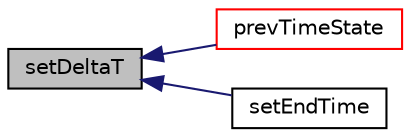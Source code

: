 digraph "setDeltaT"
{
  bgcolor="transparent";
  edge [fontname="Helvetica",fontsize="10",labelfontname="Helvetica",labelfontsize="10"];
  node [fontname="Helvetica",fontsize="10",shape=record];
  rankdir="LR";
  Node30343 [label="setDeltaT",height=0.2,width=0.4,color="black", fillcolor="grey75", style="filled", fontcolor="black"];
  Node30343 -> Node30344 [dir="back",color="midnightblue",fontsize="10",style="solid",fontname="Helvetica"];
  Node30344 [label="prevTimeState",height=0.2,width=0.4,color="red",URL="$a27457.html#a138041e78b81df1eee147266c7470a96",tooltip="Return previous TimeState if time is being sub-cycled. "];
  Node30343 -> Node32232 [dir="back",color="midnightblue",fontsize="10",style="solid",fontname="Helvetica"];
  Node32232 [label="setEndTime",height=0.2,width=0.4,color="black",URL="$a27457.html#abffc22150ed34bd6c403bf46678fb46e",tooltip="Reset end time. "];
}
